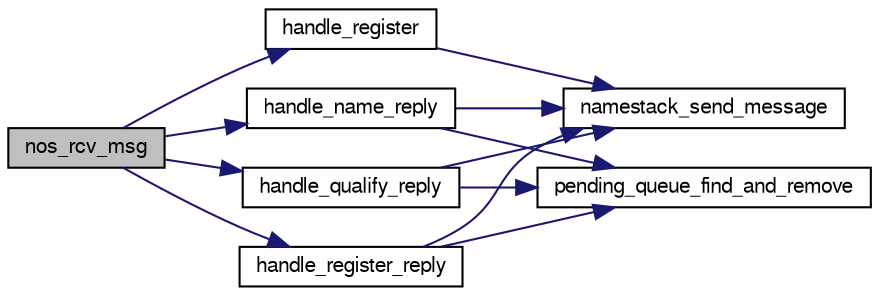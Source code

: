 digraph G
{
  edge [fontname="FreeSans",fontsize="10",labelfontname="FreeSans",labelfontsize="10"];
  node [fontname="FreeSans",fontsize="10",shape=record];
  rankdir=LR;
  Node1 [label="nos_rcv_msg",height=0.2,width=0.4,color="black", fillcolor="grey75", style="filled" fontcolor="black"];
  Node1 -> Node2 [color="midnightblue",fontsize="10",style="solid",fontname="FreeSans"];
  Node2 [label="handle_name_reply",height=0.2,width=0.4,color="black", fillcolor="white", style="filled",URL="$main_8c.html#ab5653041c631649649d96a230171aed4"];
  Node2 -> Node3 [color="midnightblue",fontsize="10",style="solid",fontname="FreeSans"];
  Node3 [label="namestack_send_message",height=0.2,width=0.4,color="black", fillcolor="white", style="filled",URL="$main_8c.html#a7c9e241b27d9bb9cbfcbf78e83e8c4d8"];
  Node2 -> Node4 [color="midnightblue",fontsize="10",style="solid",fontname="FreeSans"];
  Node4 [label="pending_queue_find_and_remove",height=0.2,width=0.4,color="black", fillcolor="white", style="filled",URL="$main_8c.html#a064ca134e775e6a7bcd58898058d29a0"];
  Node1 -> Node5 [color="midnightblue",fontsize="10",style="solid",fontname="FreeSans"];
  Node5 [label="handle_qualify_reply",height=0.2,width=0.4,color="black", fillcolor="white", style="filled",URL="$main_8c.html#a172f6049cd5399ec0bc24e100b4f7b35"];
  Node5 -> Node3 [color="midnightblue",fontsize="10",style="solid",fontname="FreeSans"];
  Node5 -> Node4 [color="midnightblue",fontsize="10",style="solid",fontname="FreeSans"];
  Node1 -> Node6 [color="midnightblue",fontsize="10",style="solid",fontname="FreeSans"];
  Node6 [label="handle_register",height=0.2,width=0.4,color="black", fillcolor="white", style="filled",URL="$main_8c.html#aea9720b3f7120a0fc8e7b125b4513205"];
  Node6 -> Node3 [color="midnightblue",fontsize="10",style="solid",fontname="FreeSans"];
  Node1 -> Node7 [color="midnightblue",fontsize="10",style="solid",fontname="FreeSans"];
  Node7 [label="handle_register_reply",height=0.2,width=0.4,color="black", fillcolor="white", style="filled",URL="$main_8c.html#acd0a97b7236ee141ed82564cd98fc027"];
  Node7 -> Node3 [color="midnightblue",fontsize="10",style="solid",fontname="FreeSans"];
  Node7 -> Node4 [color="midnightblue",fontsize="10",style="solid",fontname="FreeSans"];
}
